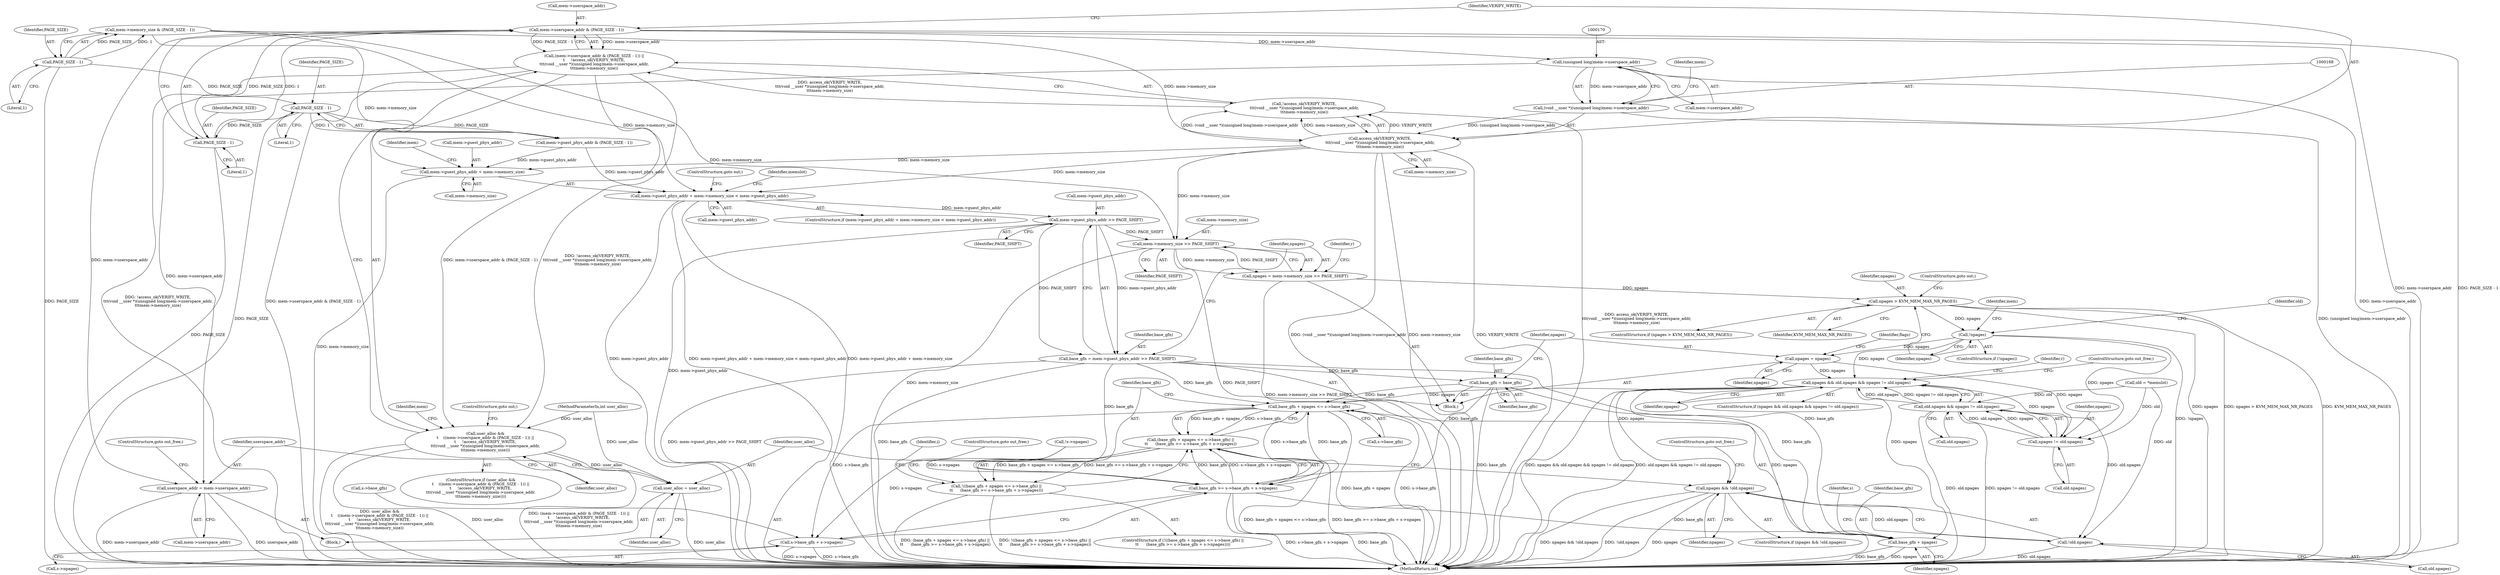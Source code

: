 digraph "0_linux_12d6e7538e2d418c08f082b1b44ffa5fb7270ed8@pointer" {
"1000157" [label="(Call,mem->userspace_addr & (PAGE_SIZE - 1))"];
"1000161" [label="(Call,PAGE_SIZE - 1)"];
"1000149" [label="(Call,PAGE_SIZE - 1)"];
"1000140" [label="(Call,PAGE_SIZE - 1)"];
"1000156" [label="(Call,(mem->userspace_addr & (PAGE_SIZE - 1)) ||\n\t     !access_ok(VERIFY_WRITE,\n\t\t\t(void __user *)(unsigned long)mem->userspace_addr,\n\t\t\tmem->memory_size))"];
"1000154" [label="(Call,user_alloc &&\n\t    ((mem->userspace_addr & (PAGE_SIZE - 1)) ||\n\t     !access_ok(VERIFY_WRITE,\n\t\t\t(void __user *)(unsigned long)mem->userspace_addr,\n\t\t\tmem->memory_size)))"];
"1000345" [label="(Call,user_alloc = user_alloc)"];
"1000169" [label="(Call,(unsigned long)mem->userspace_addr)"];
"1000167" [label="(Call,(void __user *)(unsigned long)mem->userspace_addr)"];
"1000165" [label="(Call,access_ok(VERIFY_WRITE,\n\t\t\t(void __user *)(unsigned long)mem->userspace_addr,\n\t\t\tmem->memory_size))"];
"1000164" [label="(Call,!access_ok(VERIFY_WRITE,\n\t\t\t(void __user *)(unsigned long)mem->userspace_addr,\n\t\t\tmem->memory_size))"];
"1000186" [label="(Call,mem->guest_phys_addr + mem->memory_size < mem->guest_phys_addr)"];
"1000209" [label="(Call,mem->guest_phys_addr >> PAGE_SHIFT)"];
"1000207" [label="(Call,base_gfn = mem->guest_phys_addr >> PAGE_SHIFT)"];
"1000247" [label="(Call,base_gfn = base_gfn)"];
"1000313" [label="(Call,base_gfn + npages <= s->base_gfn)"];
"1000312" [label="(Call,(base_gfn + npages <= s->base_gfn) ||\n\t\t      (base_gfn >= s->base_gfn + s->npages))"];
"1000311" [label="(Call,!((base_gfn + npages <= s->base_gfn) ||\n\t\t      (base_gfn >= s->base_gfn + s->npages)))"];
"1000320" [label="(Call,base_gfn >= s->base_gfn + s->npages)"];
"1000314" [label="(Call,base_gfn + npages)"];
"1000322" [label="(Call,s->base_gfn + s->npages)"];
"1000216" [label="(Call,mem->memory_size >> PAGE_SHIFT)"];
"1000214" [label="(Call,npages = mem->memory_size >> PAGE_SHIFT)"];
"1000226" [label="(Call,npages > KVM_MEM_MAX_NR_PAGES)"];
"1000231" [label="(Call,!npages)"];
"1000250" [label="(Call,npages = npages)"];
"1000263" [label="(Call,npages && old.npages && npages != old.npages)"];
"1000338" [label="(Call,npages && !old.npages)"];
"1000269" [label="(Call,npages != old.npages)"];
"1000265" [label="(Call,old.npages && npages != old.npages)"];
"1000340" [label="(Call,!old.npages)"];
"1000187" [label="(Call,mem->guest_phys_addr + mem->memory_size)"];
"1000348" [label="(Call,userspace_addr = mem->userspace_addr)"];
"1000345" [label="(Call,user_alloc = user_alloc)"];
"1000348" [label="(Call,userspace_addr = mem->userspace_addr)"];
"1000195" [label="(Identifier,mem)"];
"1000222" [label="(Identifier,r)"];
"1000310" [label="(ControlStructure,if (!((base_gfn + npages <= s->base_gfn) ||\n\t\t      (base_gfn >= s->base_gfn + s->npages))))"];
"1000320" [label="(Call,base_gfn >= s->base_gfn + s->npages)"];
"1000493" [label="(MethodReturn,int)"];
"1000216" [label="(Call,mem->memory_size >> PAGE_SHIFT)"];
"1000341" [label="(Call,old.npages)"];
"1000174" [label="(Call,mem->memory_size)"];
"1000318" [label="(Identifier,s)"];
"1000315" [label="(Identifier,base_gfn)"];
"1000269" [label="(Call,npages != old.npages)"];
"1000187" [label="(Call,mem->guest_phys_addr + mem->memory_size)"];
"1000316" [label="(Identifier,npages)"];
"1000149" [label="(Call,PAGE_SIZE - 1)"];
"1000287" [label="(Identifier,i)"];
"1000226" [label="(Call,npages > KVM_MEM_MAX_NR_PAGES)"];
"1000225" [label="(ControlStructure,if (npages > KVM_MEM_MAX_NR_PAGES))"];
"1000321" [label="(Identifier,base_gfn)"];
"1000329" [label="(ControlStructure,goto out_free;)"];
"1000169" [label="(Call,(unsigned long)mem->userspace_addr)"];
"1000214" [label="(Call,npages = mem->memory_size >> PAGE_SHIFT)"];
"1000220" [label="(Identifier,PAGE_SHIFT)"];
"1000323" [label="(Call,s->base_gfn)"];
"1000238" [label="(Call,old = *memslot)"];
"1000186" [label="(Call,mem->guest_phys_addr + mem->memory_size < mem->guest_phys_addr)"];
"1000266" [label="(Call,old.npages)"];
"1000215" [label="(Identifier,npages)"];
"1000208" [label="(Identifier,base_gfn)"];
"1000231" [label="(Call,!npages)"];
"1000349" [label="(Identifier,userspace_addr)"];
"1000194" [label="(Call,mem->guest_phys_addr)"];
"1000270" [label="(Identifier,npages)"];
"1000116" [label="(Block,)"];
"1000251" [label="(Identifier,npages)"];
"1000314" [label="(Call,base_gfn + npages)"];
"1000154" [label="(Call,user_alloc &&\n\t    ((mem->userspace_addr & (PAGE_SIZE - 1)) ||\n\t     !access_ok(VERIFY_WRITE,\n\t\t\t(void __user *)(unsigned long)mem->userspace_addr,\n\t\t\tmem->memory_size)))"];
"1000264" [label="(Identifier,npages)"];
"1000217" [label="(Call,mem->memory_size)"];
"1000262" [label="(ControlStructure,if (npages && old.npages && npages != old.npages))"];
"1000235" [label="(Identifier,mem)"];
"1000188" [label="(Call,mem->guest_phys_addr)"];
"1000213" [label="(Identifier,PAGE_SHIFT)"];
"1000156" [label="(Call,(mem->userspace_addr & (PAGE_SIZE - 1)) ||\n\t     !access_ok(VERIFY_WRITE,\n\t\t\t(void __user *)(unsigned long)mem->userspace_addr,\n\t\t\tmem->memory_size))"];
"1000197" [label="(ControlStructure,goto out;)"];
"1000353" [label="(ControlStructure,goto out_free;)"];
"1000145" [label="(Call,mem->guest_phys_addr & (PAGE_SIZE - 1))"];
"1000140" [label="(Call,PAGE_SIZE - 1)"];
"1000250" [label="(Call,npages = npages)"];
"1000161" [label="(Call,PAGE_SIZE - 1)"];
"1000249" [label="(Identifier,base_gfn)"];
"1000141" [label="(Identifier,PAGE_SIZE)"];
"1000239" [label="(Identifier,old)"];
"1000313" [label="(Call,base_gfn + npages <= s->base_gfn)"];
"1000191" [label="(Call,mem->memory_size)"];
"1000230" [label="(ControlStructure,if (!npages))"];
"1000322" [label="(Call,s->base_gfn + s->npages)"];
"1000276" [label="(Identifier,r)"];
"1000136" [label="(Call,mem->memory_size & (PAGE_SIZE - 1))"];
"1000151" [label="(Literal,1)"];
"1000229" [label="(ControlStructure,goto out;)"];
"1000177" [label="(ControlStructure,goto out;)"];
"1000346" [label="(Identifier,user_alloc)"];
"1000210" [label="(Call,mem->guest_phys_addr)"];
"1000153" [label="(ControlStructure,if (user_alloc &&\n\t    ((mem->userspace_addr & (PAGE_SIZE - 1)) ||\n\t     !access_ok(VERIFY_WRITE,\n\t\t\t(void __user *)(unsigned long)mem->userspace_addr,\n\t\t\tmem->memory_size))))"];
"1000274" [label="(ControlStructure,goto out_free;)"];
"1000337" [label="(ControlStructure,if (npages && !old.npages))"];
"1000207" [label="(Call,base_gfn = mem->guest_phys_addr >> PAGE_SHIFT)"];
"1000232" [label="(Identifier,npages)"];
"1000162" [label="(Identifier,PAGE_SIZE)"];
"1000347" [label="(Identifier,user_alloc)"];
"1000265" [label="(Call,old.npages && npages != old.npages)"];
"1000305" [label="(Call,!s->npages)"];
"1000338" [label="(Call,npages && !old.npages)"];
"1000150" [label="(Identifier,PAGE_SIZE)"];
"1000350" [label="(Call,mem->userspace_addr)"];
"1000355" [label="(ControlStructure,goto out_free;)"];
"1000317" [label="(Call,s->base_gfn)"];
"1000167" [label="(Call,(void __user *)(unsigned long)mem->userspace_addr)"];
"1000247" [label="(Call,base_gfn = base_gfn)"];
"1000340" [label="(Call,!old.npages)"];
"1000185" [label="(ControlStructure,if (mem->guest_phys_addr + mem->memory_size < mem->guest_phys_addr))"];
"1000163" [label="(Literal,1)"];
"1000248" [label="(Identifier,base_gfn)"];
"1000263" [label="(Call,npages && old.npages && npages != old.npages)"];
"1000344" [label="(Block,)"];
"1000326" [label="(Call,s->npages)"];
"1000158" [label="(Call,mem->userspace_addr)"];
"1000271" [label="(Call,old.npages)"];
"1000254" [label="(Identifier,flags)"];
"1000312" [label="(Call,(base_gfn + npages <= s->base_gfn) ||\n\t\t      (base_gfn >= s->base_gfn + s->npages))"];
"1000339" [label="(Identifier,npages)"];
"1000157" [label="(Call,mem->userspace_addr & (PAGE_SIZE - 1))"];
"1000199" [label="(Identifier,memslot)"];
"1000228" [label="(Identifier,KVM_MEM_MAX_NR_PAGES)"];
"1000142" [label="(Literal,1)"];
"1000252" [label="(Identifier,npages)"];
"1000227" [label="(Identifier,npages)"];
"1000311" [label="(Call,!((base_gfn + npages <= s->base_gfn) ||\n\t\t      (base_gfn >= s->base_gfn + s->npages)))"];
"1000171" [label="(Call,mem->userspace_addr)"];
"1000115" [label="(MethodParameterIn,int user_alloc)"];
"1000181" [label="(Identifier,mem)"];
"1000209" [label="(Call,mem->guest_phys_addr >> PAGE_SHIFT)"];
"1000155" [label="(Identifier,user_alloc)"];
"1000166" [label="(Identifier,VERIFY_WRITE)"];
"1000165" [label="(Call,access_ok(VERIFY_WRITE,\n\t\t\t(void __user *)(unsigned long)mem->userspace_addr,\n\t\t\tmem->memory_size))"];
"1000164" [label="(Call,!access_ok(VERIFY_WRITE,\n\t\t\t(void __user *)(unsigned long)mem->userspace_addr,\n\t\t\tmem->memory_size))"];
"1000175" [label="(Identifier,mem)"];
"1000157" -> "1000156"  [label="AST: "];
"1000157" -> "1000161"  [label="CFG: "];
"1000158" -> "1000157"  [label="AST: "];
"1000161" -> "1000157"  [label="AST: "];
"1000166" -> "1000157"  [label="CFG: "];
"1000156" -> "1000157"  [label="CFG: "];
"1000157" -> "1000493"  [label="DDG: mem->userspace_addr"];
"1000157" -> "1000493"  [label="DDG: PAGE_SIZE - 1"];
"1000157" -> "1000156"  [label="DDG: mem->userspace_addr"];
"1000157" -> "1000156"  [label="DDG: PAGE_SIZE - 1"];
"1000161" -> "1000157"  [label="DDG: PAGE_SIZE"];
"1000161" -> "1000157"  [label="DDG: 1"];
"1000157" -> "1000169"  [label="DDG: mem->userspace_addr"];
"1000157" -> "1000348"  [label="DDG: mem->userspace_addr"];
"1000161" -> "1000163"  [label="CFG: "];
"1000162" -> "1000161"  [label="AST: "];
"1000163" -> "1000161"  [label="AST: "];
"1000161" -> "1000493"  [label="DDG: PAGE_SIZE"];
"1000149" -> "1000161"  [label="DDG: PAGE_SIZE"];
"1000149" -> "1000145"  [label="AST: "];
"1000149" -> "1000151"  [label="CFG: "];
"1000150" -> "1000149"  [label="AST: "];
"1000151" -> "1000149"  [label="AST: "];
"1000145" -> "1000149"  [label="CFG: "];
"1000149" -> "1000493"  [label="DDG: PAGE_SIZE"];
"1000149" -> "1000145"  [label="DDG: PAGE_SIZE"];
"1000149" -> "1000145"  [label="DDG: 1"];
"1000140" -> "1000149"  [label="DDG: PAGE_SIZE"];
"1000140" -> "1000136"  [label="AST: "];
"1000140" -> "1000142"  [label="CFG: "];
"1000141" -> "1000140"  [label="AST: "];
"1000142" -> "1000140"  [label="AST: "];
"1000136" -> "1000140"  [label="CFG: "];
"1000140" -> "1000493"  [label="DDG: PAGE_SIZE"];
"1000140" -> "1000136"  [label="DDG: PAGE_SIZE"];
"1000140" -> "1000136"  [label="DDG: 1"];
"1000156" -> "1000154"  [label="AST: "];
"1000156" -> "1000164"  [label="CFG: "];
"1000164" -> "1000156"  [label="AST: "];
"1000154" -> "1000156"  [label="CFG: "];
"1000156" -> "1000493"  [label="DDG: !access_ok(VERIFY_WRITE,\n\t\t\t(void __user *)(unsigned long)mem->userspace_addr,\n\t\t\tmem->memory_size)"];
"1000156" -> "1000493"  [label="DDG: mem->userspace_addr & (PAGE_SIZE - 1)"];
"1000156" -> "1000154"  [label="DDG: mem->userspace_addr & (PAGE_SIZE - 1)"];
"1000156" -> "1000154"  [label="DDG: !access_ok(VERIFY_WRITE,\n\t\t\t(void __user *)(unsigned long)mem->userspace_addr,\n\t\t\tmem->memory_size)"];
"1000164" -> "1000156"  [label="DDG: access_ok(VERIFY_WRITE,\n\t\t\t(void __user *)(unsigned long)mem->userspace_addr,\n\t\t\tmem->memory_size)"];
"1000154" -> "1000153"  [label="AST: "];
"1000154" -> "1000155"  [label="CFG: "];
"1000155" -> "1000154"  [label="AST: "];
"1000177" -> "1000154"  [label="CFG: "];
"1000181" -> "1000154"  [label="CFG: "];
"1000154" -> "1000493"  [label="DDG: user_alloc &&\n\t    ((mem->userspace_addr & (PAGE_SIZE - 1)) ||\n\t     !access_ok(VERIFY_WRITE,\n\t\t\t(void __user *)(unsigned long)mem->userspace_addr,\n\t\t\tmem->memory_size))"];
"1000154" -> "1000493"  [label="DDG: user_alloc"];
"1000154" -> "1000493"  [label="DDG: (mem->userspace_addr & (PAGE_SIZE - 1)) ||\n\t     !access_ok(VERIFY_WRITE,\n\t\t\t(void __user *)(unsigned long)mem->userspace_addr,\n\t\t\tmem->memory_size)"];
"1000115" -> "1000154"  [label="DDG: user_alloc"];
"1000154" -> "1000345"  [label="DDG: user_alloc"];
"1000345" -> "1000344"  [label="AST: "];
"1000345" -> "1000347"  [label="CFG: "];
"1000346" -> "1000345"  [label="AST: "];
"1000347" -> "1000345"  [label="AST: "];
"1000349" -> "1000345"  [label="CFG: "];
"1000345" -> "1000493"  [label="DDG: user_alloc"];
"1000115" -> "1000345"  [label="DDG: user_alloc"];
"1000169" -> "1000167"  [label="AST: "];
"1000169" -> "1000171"  [label="CFG: "];
"1000170" -> "1000169"  [label="AST: "];
"1000171" -> "1000169"  [label="AST: "];
"1000167" -> "1000169"  [label="CFG: "];
"1000169" -> "1000493"  [label="DDG: mem->userspace_addr"];
"1000169" -> "1000167"  [label="DDG: mem->userspace_addr"];
"1000169" -> "1000348"  [label="DDG: mem->userspace_addr"];
"1000167" -> "1000165"  [label="AST: "];
"1000168" -> "1000167"  [label="AST: "];
"1000175" -> "1000167"  [label="CFG: "];
"1000167" -> "1000493"  [label="DDG: (unsigned long)mem->userspace_addr"];
"1000167" -> "1000165"  [label="DDG: (unsigned long)mem->userspace_addr"];
"1000165" -> "1000164"  [label="AST: "];
"1000165" -> "1000174"  [label="CFG: "];
"1000166" -> "1000165"  [label="AST: "];
"1000174" -> "1000165"  [label="AST: "];
"1000164" -> "1000165"  [label="CFG: "];
"1000165" -> "1000493"  [label="DDG: VERIFY_WRITE"];
"1000165" -> "1000493"  [label="DDG: (void __user *)(unsigned long)mem->userspace_addr"];
"1000165" -> "1000493"  [label="DDG: mem->memory_size"];
"1000165" -> "1000164"  [label="DDG: VERIFY_WRITE"];
"1000165" -> "1000164"  [label="DDG: (void __user *)(unsigned long)mem->userspace_addr"];
"1000165" -> "1000164"  [label="DDG: mem->memory_size"];
"1000136" -> "1000165"  [label="DDG: mem->memory_size"];
"1000165" -> "1000186"  [label="DDG: mem->memory_size"];
"1000165" -> "1000187"  [label="DDG: mem->memory_size"];
"1000165" -> "1000216"  [label="DDG: mem->memory_size"];
"1000164" -> "1000493"  [label="DDG: access_ok(VERIFY_WRITE,\n\t\t\t(void __user *)(unsigned long)mem->userspace_addr,\n\t\t\tmem->memory_size)"];
"1000186" -> "1000185"  [label="AST: "];
"1000186" -> "1000194"  [label="CFG: "];
"1000187" -> "1000186"  [label="AST: "];
"1000194" -> "1000186"  [label="AST: "];
"1000197" -> "1000186"  [label="CFG: "];
"1000199" -> "1000186"  [label="CFG: "];
"1000186" -> "1000493"  [label="DDG: mem->guest_phys_addr + mem->memory_size < mem->guest_phys_addr"];
"1000186" -> "1000493"  [label="DDG: mem->guest_phys_addr + mem->memory_size"];
"1000186" -> "1000493"  [label="DDG: mem->guest_phys_addr"];
"1000145" -> "1000186"  [label="DDG: mem->guest_phys_addr"];
"1000136" -> "1000186"  [label="DDG: mem->memory_size"];
"1000186" -> "1000209"  [label="DDG: mem->guest_phys_addr"];
"1000209" -> "1000207"  [label="AST: "];
"1000209" -> "1000213"  [label="CFG: "];
"1000210" -> "1000209"  [label="AST: "];
"1000213" -> "1000209"  [label="AST: "];
"1000207" -> "1000209"  [label="CFG: "];
"1000209" -> "1000493"  [label="DDG: mem->guest_phys_addr"];
"1000209" -> "1000207"  [label="DDG: mem->guest_phys_addr"];
"1000209" -> "1000207"  [label="DDG: PAGE_SHIFT"];
"1000209" -> "1000216"  [label="DDG: PAGE_SHIFT"];
"1000207" -> "1000116"  [label="AST: "];
"1000208" -> "1000207"  [label="AST: "];
"1000215" -> "1000207"  [label="CFG: "];
"1000207" -> "1000493"  [label="DDG: mem->guest_phys_addr >> PAGE_SHIFT"];
"1000207" -> "1000493"  [label="DDG: base_gfn"];
"1000207" -> "1000247"  [label="DDG: base_gfn"];
"1000207" -> "1000313"  [label="DDG: base_gfn"];
"1000207" -> "1000314"  [label="DDG: base_gfn"];
"1000207" -> "1000320"  [label="DDG: base_gfn"];
"1000247" -> "1000116"  [label="AST: "];
"1000247" -> "1000249"  [label="CFG: "];
"1000248" -> "1000247"  [label="AST: "];
"1000249" -> "1000247"  [label="AST: "];
"1000251" -> "1000247"  [label="CFG: "];
"1000247" -> "1000493"  [label="DDG: base_gfn"];
"1000247" -> "1000313"  [label="DDG: base_gfn"];
"1000247" -> "1000314"  [label="DDG: base_gfn"];
"1000247" -> "1000320"  [label="DDG: base_gfn"];
"1000313" -> "1000312"  [label="AST: "];
"1000313" -> "1000317"  [label="CFG: "];
"1000314" -> "1000313"  [label="AST: "];
"1000317" -> "1000313"  [label="AST: "];
"1000321" -> "1000313"  [label="CFG: "];
"1000312" -> "1000313"  [label="CFG: "];
"1000313" -> "1000493"  [label="DDG: base_gfn + npages"];
"1000313" -> "1000493"  [label="DDG: s->base_gfn"];
"1000313" -> "1000312"  [label="DDG: base_gfn + npages"];
"1000313" -> "1000312"  [label="DDG: s->base_gfn"];
"1000320" -> "1000313"  [label="DDG: base_gfn"];
"1000263" -> "1000313"  [label="DDG: npages"];
"1000313" -> "1000320"  [label="DDG: s->base_gfn"];
"1000313" -> "1000322"  [label="DDG: s->base_gfn"];
"1000312" -> "1000311"  [label="AST: "];
"1000312" -> "1000320"  [label="CFG: "];
"1000320" -> "1000312"  [label="AST: "];
"1000311" -> "1000312"  [label="CFG: "];
"1000312" -> "1000493"  [label="DDG: base_gfn + npages <= s->base_gfn"];
"1000312" -> "1000493"  [label="DDG: base_gfn >= s->base_gfn + s->npages"];
"1000312" -> "1000311"  [label="DDG: base_gfn + npages <= s->base_gfn"];
"1000312" -> "1000311"  [label="DDG: base_gfn >= s->base_gfn + s->npages"];
"1000320" -> "1000312"  [label="DDG: base_gfn"];
"1000320" -> "1000312"  [label="DDG: s->base_gfn + s->npages"];
"1000311" -> "1000310"  [label="AST: "];
"1000329" -> "1000311"  [label="CFG: "];
"1000287" -> "1000311"  [label="CFG: "];
"1000311" -> "1000493"  [label="DDG: (base_gfn + npages <= s->base_gfn) ||\n\t\t      (base_gfn >= s->base_gfn + s->npages)"];
"1000311" -> "1000493"  [label="DDG: !((base_gfn + npages <= s->base_gfn) ||\n\t\t      (base_gfn >= s->base_gfn + s->npages))"];
"1000320" -> "1000322"  [label="CFG: "];
"1000321" -> "1000320"  [label="AST: "];
"1000322" -> "1000320"  [label="AST: "];
"1000320" -> "1000493"  [label="DDG: s->base_gfn + s->npages"];
"1000320" -> "1000493"  [label="DDG: base_gfn"];
"1000320" -> "1000314"  [label="DDG: base_gfn"];
"1000305" -> "1000320"  [label="DDG: s->npages"];
"1000314" -> "1000316"  [label="CFG: "];
"1000315" -> "1000314"  [label="AST: "];
"1000316" -> "1000314"  [label="AST: "];
"1000318" -> "1000314"  [label="CFG: "];
"1000314" -> "1000493"  [label="DDG: base_gfn"];
"1000314" -> "1000493"  [label="DDG: npages"];
"1000263" -> "1000314"  [label="DDG: npages"];
"1000322" -> "1000326"  [label="CFG: "];
"1000323" -> "1000322"  [label="AST: "];
"1000326" -> "1000322"  [label="AST: "];
"1000322" -> "1000493"  [label="DDG: s->npages"];
"1000322" -> "1000493"  [label="DDG: s->base_gfn"];
"1000305" -> "1000322"  [label="DDG: s->npages"];
"1000216" -> "1000214"  [label="AST: "];
"1000216" -> "1000220"  [label="CFG: "];
"1000217" -> "1000216"  [label="AST: "];
"1000220" -> "1000216"  [label="AST: "];
"1000214" -> "1000216"  [label="CFG: "];
"1000216" -> "1000493"  [label="DDG: mem->memory_size"];
"1000216" -> "1000493"  [label="DDG: PAGE_SHIFT"];
"1000216" -> "1000214"  [label="DDG: mem->memory_size"];
"1000216" -> "1000214"  [label="DDG: PAGE_SHIFT"];
"1000136" -> "1000216"  [label="DDG: mem->memory_size"];
"1000214" -> "1000116"  [label="AST: "];
"1000215" -> "1000214"  [label="AST: "];
"1000222" -> "1000214"  [label="CFG: "];
"1000214" -> "1000493"  [label="DDG: mem->memory_size >> PAGE_SHIFT"];
"1000214" -> "1000226"  [label="DDG: npages"];
"1000226" -> "1000225"  [label="AST: "];
"1000226" -> "1000228"  [label="CFG: "];
"1000227" -> "1000226"  [label="AST: "];
"1000228" -> "1000226"  [label="AST: "];
"1000229" -> "1000226"  [label="CFG: "];
"1000232" -> "1000226"  [label="CFG: "];
"1000226" -> "1000493"  [label="DDG: npages"];
"1000226" -> "1000493"  [label="DDG: npages > KVM_MEM_MAX_NR_PAGES"];
"1000226" -> "1000493"  [label="DDG: KVM_MEM_MAX_NR_PAGES"];
"1000226" -> "1000231"  [label="DDG: npages"];
"1000231" -> "1000230"  [label="AST: "];
"1000231" -> "1000232"  [label="CFG: "];
"1000232" -> "1000231"  [label="AST: "];
"1000235" -> "1000231"  [label="CFG: "];
"1000239" -> "1000231"  [label="CFG: "];
"1000231" -> "1000493"  [label="DDG: !npages"];
"1000231" -> "1000250"  [label="DDG: npages"];
"1000231" -> "1000263"  [label="DDG: npages"];
"1000231" -> "1000269"  [label="DDG: npages"];
"1000250" -> "1000116"  [label="AST: "];
"1000250" -> "1000252"  [label="CFG: "];
"1000251" -> "1000250"  [label="AST: "];
"1000252" -> "1000250"  [label="AST: "];
"1000254" -> "1000250"  [label="CFG: "];
"1000250" -> "1000263"  [label="DDG: npages"];
"1000250" -> "1000269"  [label="DDG: npages"];
"1000263" -> "1000262"  [label="AST: "];
"1000263" -> "1000264"  [label="CFG: "];
"1000263" -> "1000265"  [label="CFG: "];
"1000264" -> "1000263"  [label="AST: "];
"1000265" -> "1000263"  [label="AST: "];
"1000274" -> "1000263"  [label="CFG: "];
"1000276" -> "1000263"  [label="CFG: "];
"1000263" -> "1000493"  [label="DDG: old.npages && npages != old.npages"];
"1000263" -> "1000493"  [label="DDG: npages"];
"1000263" -> "1000493"  [label="DDG: npages && old.npages && npages != old.npages"];
"1000269" -> "1000263"  [label="DDG: npages"];
"1000265" -> "1000263"  [label="DDG: old.npages"];
"1000265" -> "1000263"  [label="DDG: npages != old.npages"];
"1000263" -> "1000338"  [label="DDG: npages"];
"1000338" -> "1000337"  [label="AST: "];
"1000338" -> "1000339"  [label="CFG: "];
"1000338" -> "1000340"  [label="CFG: "];
"1000339" -> "1000338"  [label="AST: "];
"1000340" -> "1000338"  [label="AST: "];
"1000346" -> "1000338"  [label="CFG: "];
"1000355" -> "1000338"  [label="CFG: "];
"1000338" -> "1000493"  [label="DDG: npages"];
"1000338" -> "1000493"  [label="DDG: npages && !old.npages"];
"1000338" -> "1000493"  [label="DDG: !old.npages"];
"1000340" -> "1000338"  [label="DDG: old.npages"];
"1000269" -> "1000265"  [label="AST: "];
"1000269" -> "1000271"  [label="CFG: "];
"1000270" -> "1000269"  [label="AST: "];
"1000271" -> "1000269"  [label="AST: "];
"1000265" -> "1000269"  [label="CFG: "];
"1000269" -> "1000265"  [label="DDG: old.npages"];
"1000269" -> "1000265"  [label="DDG: npages"];
"1000238" -> "1000269"  [label="DDG: old"];
"1000265" -> "1000266"  [label="CFG: "];
"1000266" -> "1000265"  [label="AST: "];
"1000265" -> "1000493"  [label="DDG: npages != old.npages"];
"1000265" -> "1000493"  [label="DDG: old.npages"];
"1000238" -> "1000265"  [label="DDG: old"];
"1000265" -> "1000340"  [label="DDG: old.npages"];
"1000340" -> "1000341"  [label="CFG: "];
"1000341" -> "1000340"  [label="AST: "];
"1000340" -> "1000493"  [label="DDG: old.npages"];
"1000238" -> "1000340"  [label="DDG: old"];
"1000187" -> "1000191"  [label="CFG: "];
"1000188" -> "1000187"  [label="AST: "];
"1000191" -> "1000187"  [label="AST: "];
"1000195" -> "1000187"  [label="CFG: "];
"1000187" -> "1000493"  [label="DDG: mem->memory_size"];
"1000145" -> "1000187"  [label="DDG: mem->guest_phys_addr"];
"1000136" -> "1000187"  [label="DDG: mem->memory_size"];
"1000348" -> "1000344"  [label="AST: "];
"1000348" -> "1000350"  [label="CFG: "];
"1000349" -> "1000348"  [label="AST: "];
"1000350" -> "1000348"  [label="AST: "];
"1000353" -> "1000348"  [label="CFG: "];
"1000348" -> "1000493"  [label="DDG: userspace_addr"];
"1000348" -> "1000493"  [label="DDG: mem->userspace_addr"];
}
